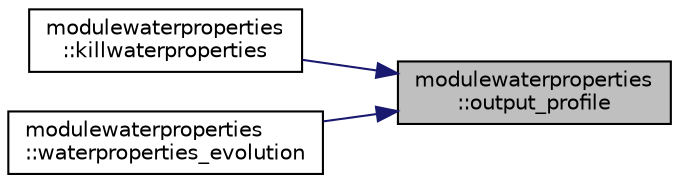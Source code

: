 digraph "modulewaterproperties::output_profile"
{
 // LATEX_PDF_SIZE
  edge [fontname="Helvetica",fontsize="10",labelfontname="Helvetica",labelfontsize="10"];
  node [fontname="Helvetica",fontsize="10",shape=record];
  rankdir="RL";
  Node1 [label="modulewaterproperties\l::output_profile",height=0.2,width=0.4,color="black", fillcolor="grey75", style="filled", fontcolor="black",tooltip=" "];
  Node1 -> Node2 [dir="back",color="midnightblue",fontsize="10",style="solid"];
  Node2 [label="modulewaterproperties\l::killwaterproperties",height=0.2,width=0.4,color="black", fillcolor="white", style="filled",URL="$namespacemodulewaterproperties.html#a1b9de12d1335129516b68f6f80f85e49",tooltip=" "];
  Node1 -> Node3 [dir="back",color="midnightblue",fontsize="10",style="solid"];
  Node3 [label="modulewaterproperties\l::waterproperties_evolution",height=0.2,width=0.4,color="black", fillcolor="white", style="filled",URL="$namespacemodulewaterproperties.html#aa86f63313e6563018f6b05938306a23d",tooltip=" "];
}
